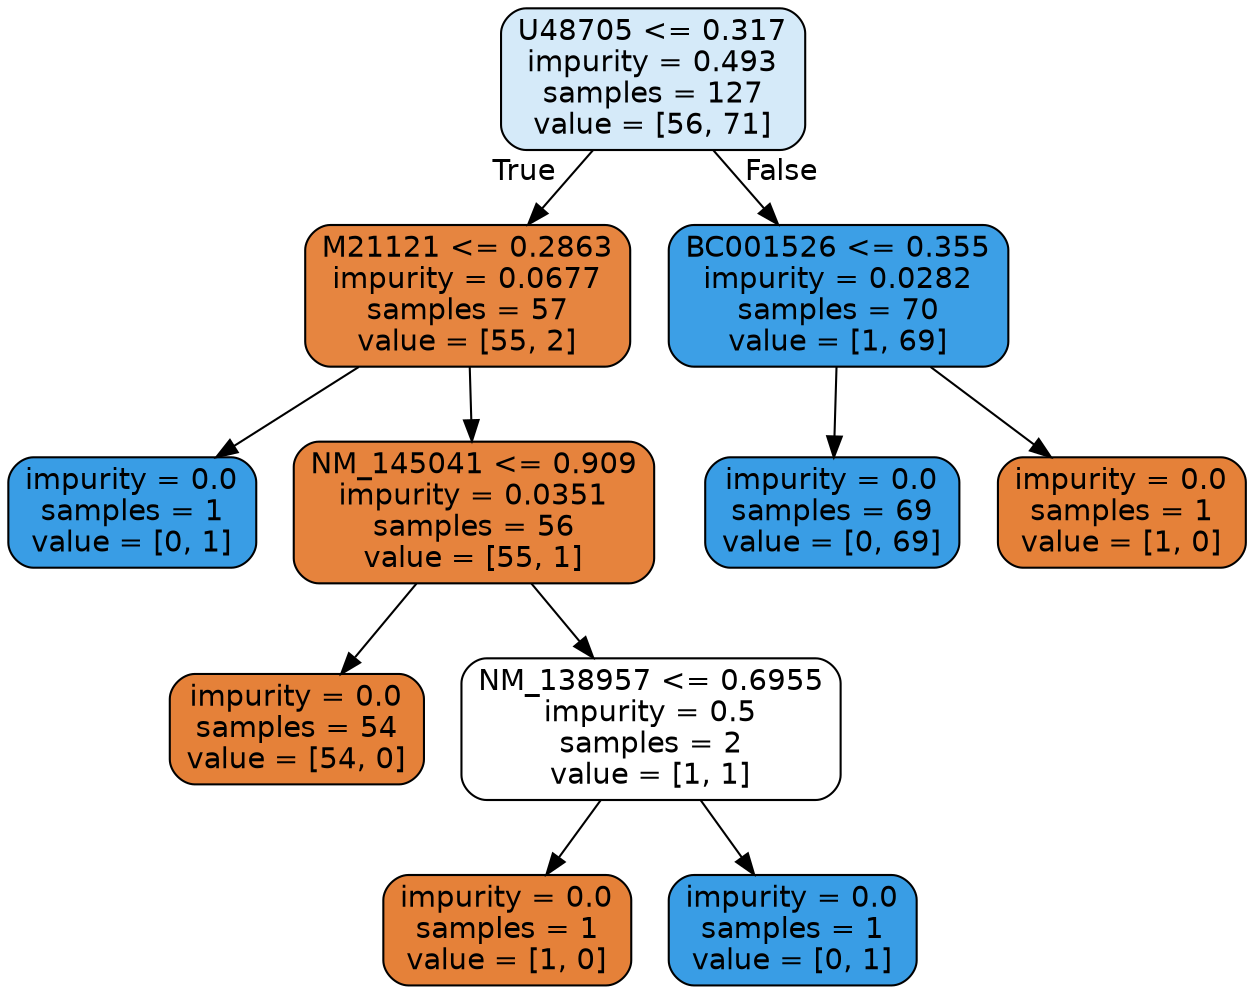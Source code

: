 digraph Tree {
node [shape=box, style="filled, rounded", color="black", fontname=helvetica] ;
edge [fontname=helvetica] ;
0 [label="U48705 <= 0.317\nimpurity = 0.493\nsamples = 127\nvalue = [56, 71]", fillcolor="#399de536"] ;
1 [label="M21121 <= 0.2863\nimpurity = 0.0677\nsamples = 57\nvalue = [55, 2]", fillcolor="#e58139f6"] ;
0 -> 1 [labeldistance=2.5, labelangle=45, headlabel="True"] ;
2 [label="impurity = 0.0\nsamples = 1\nvalue = [0, 1]", fillcolor="#399de5ff"] ;
1 -> 2 ;
3 [label="NM_145041 <= 0.909\nimpurity = 0.0351\nsamples = 56\nvalue = [55, 1]", fillcolor="#e58139fa"] ;
1 -> 3 ;
4 [label="impurity = 0.0\nsamples = 54\nvalue = [54, 0]", fillcolor="#e58139ff"] ;
3 -> 4 ;
5 [label="NM_138957 <= 0.6955\nimpurity = 0.5\nsamples = 2\nvalue = [1, 1]", fillcolor="#e5813900"] ;
3 -> 5 ;
6 [label="impurity = 0.0\nsamples = 1\nvalue = [1, 0]", fillcolor="#e58139ff"] ;
5 -> 6 ;
7 [label="impurity = 0.0\nsamples = 1\nvalue = [0, 1]", fillcolor="#399de5ff"] ;
5 -> 7 ;
8 [label="BC001526 <= 0.355\nimpurity = 0.0282\nsamples = 70\nvalue = [1, 69]", fillcolor="#399de5fb"] ;
0 -> 8 [labeldistance=2.5, labelangle=-45, headlabel="False"] ;
9 [label="impurity = 0.0\nsamples = 69\nvalue = [0, 69]", fillcolor="#399de5ff"] ;
8 -> 9 ;
10 [label="impurity = 0.0\nsamples = 1\nvalue = [1, 0]", fillcolor="#e58139ff"] ;
8 -> 10 ;
}